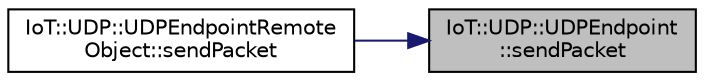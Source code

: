 digraph "IoT::UDP::UDPEndpoint::sendPacket"
{
 // LATEX_PDF_SIZE
  edge [fontname="Helvetica",fontsize="10",labelfontname="Helvetica",labelfontsize="10"];
  node [fontname="Helvetica",fontsize="10",shape=record];
  rankdir="RL";
  Node1 [label="IoT::UDP::UDPEndpoint\l::sendPacket",height=0.2,width=0.4,color="black", fillcolor="grey75", style="filled", fontcolor="black",tooltip="Returns the socket address of this endpoint."];
  Node1 -> Node2 [dir="back",color="midnightblue",fontsize="10",style="solid"];
  Node2 [label="IoT::UDP::UDPEndpointRemote\lObject::sendPacket",height=0.2,width=0.4,color="black", fillcolor="white", style="filled",URL="$classIoT_1_1UDP_1_1UDPEndpointRemoteObject.html#a6eaf9a557b66f0b236bbc44c99bbf18b",tooltip="Returns the TypeId of the class."];
}
